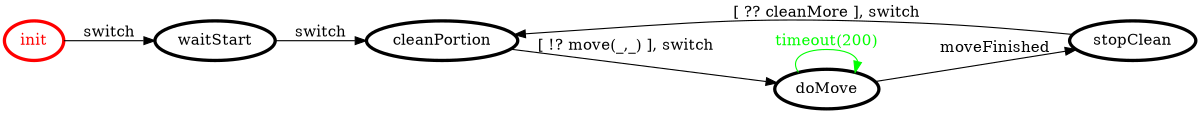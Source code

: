 /*
*
* A GraphViz DOT FSM description 
* Please use a GraphViz visualizer (like http://www.webgraphviz.com)
*  
*/

digraph finite_state_machine {
	rankdir=LR
	size="8,5"
	
	init [ color = red ][ fontcolor = red ][ penwidth = 3 ]
	waitStart [ color = black ][ fontcolor = black ][ penwidth = 3 ]
	doMove [ color = black ][ fontcolor = black ][ penwidth = 3 ]
	stopClean [ color = black ][ fontcolor = black ][ penwidth = 3 ]
	cleanPortion [ color = black ][ fontcolor = black ][ penwidth = 3 ]
	
	doMove -> doMove [ label = "timeout(200)" ][ color = green ][ fontcolor = green ]
	stopClean -> cleanPortion [ label = "[ ?? cleanMore ], switch" ][ color = black ][ fontcolor = black ]
	init -> waitStart [ label = "switch" ][ color = black ][ fontcolor = black ]
	waitStart -> cleanPortion [ label = "switch" ][ color = black ][ fontcolor = black ]
	doMove -> stopClean [ label = "moveFinished" ][ color = black ][ fontcolor = black ]
	cleanPortion -> doMove [ label = "[ !? move(_,_) ], switch" ][ color = black ][ fontcolor = black ]
}
